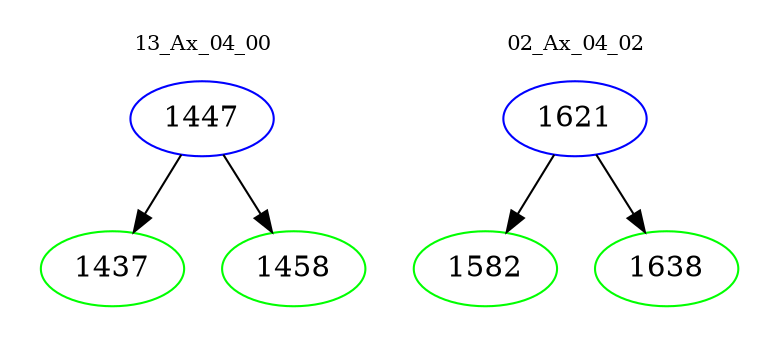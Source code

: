 digraph{
subgraph cluster_0 {
color = white
label = "13_Ax_04_00";
fontsize=10;
T0_1447 [label="1447", color="blue"]
T0_1447 -> T0_1437 [color="black"]
T0_1437 [label="1437", color="green"]
T0_1447 -> T0_1458 [color="black"]
T0_1458 [label="1458", color="green"]
}
subgraph cluster_1 {
color = white
label = "02_Ax_04_02";
fontsize=10;
T1_1621 [label="1621", color="blue"]
T1_1621 -> T1_1582 [color="black"]
T1_1582 [label="1582", color="green"]
T1_1621 -> T1_1638 [color="black"]
T1_1638 [label="1638", color="green"]
}
}

